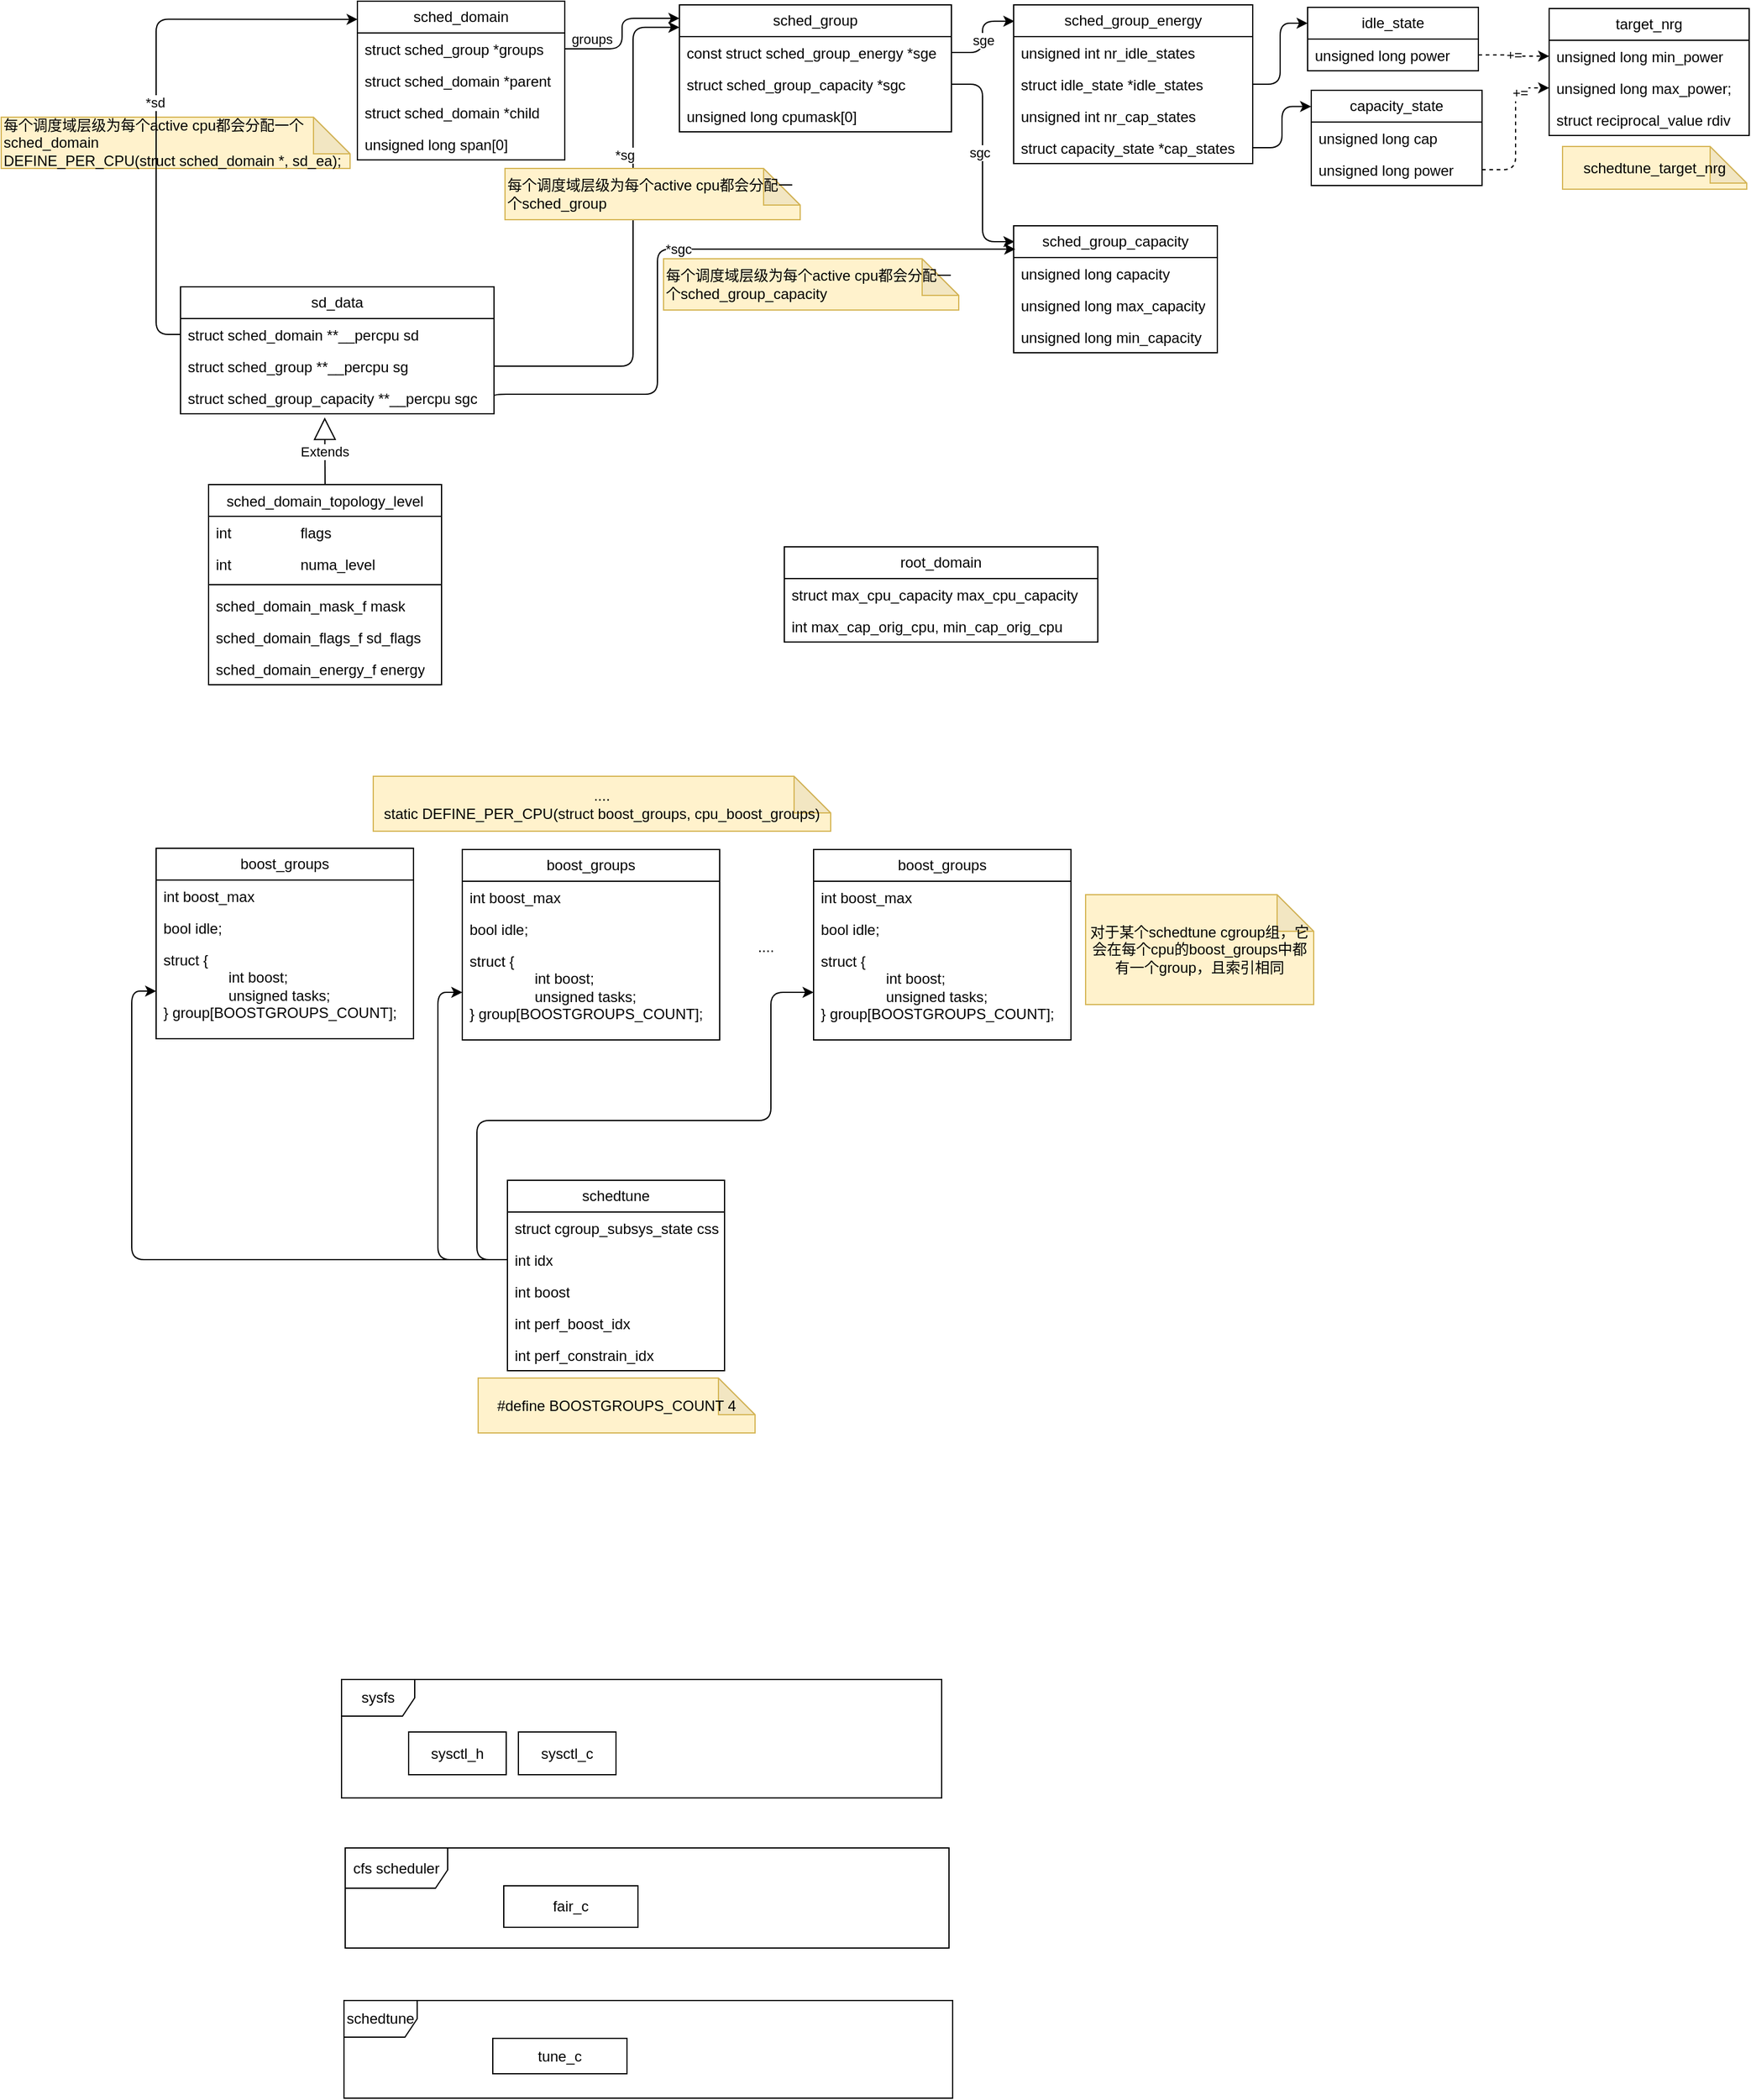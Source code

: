 <mxfile version="24.2.2" type="github">
  <diagram name="第 1 页" id="01agbYeh8jdvlxJhbr0P">
    <mxGraphModel dx="1475" dy="871" grid="0" gridSize="10" guides="0" tooltips="1" connect="1" arrows="1" fold="1" page="0" pageScale="1" pageWidth="827" pageHeight="1169" math="0" shadow="0">
      <root>
        <mxCell id="0" />
        <mxCell id="1" parent="0" />
        <mxCell id="DIjDcMSTwJ1lfGA5DYHn-1" value="target_nrg" style="swimlane;fontStyle=0;childLayout=stackLayout;horizontal=1;startSize=26;fillColor=none;horizontalStack=0;resizeParent=1;resizeParentMax=0;resizeLast=0;collapsible=1;marginBottom=0;whiteSpace=wrap;html=1;" parent="1" vertex="1">
          <mxGeometry x="1111" y="-103" width="164" height="104" as="geometry" />
        </mxCell>
        <mxCell id="DIjDcMSTwJ1lfGA5DYHn-2" value="unsigned long min_power" style="text;strokeColor=none;fillColor=none;align=left;verticalAlign=top;spacingLeft=4;spacingRight=4;overflow=hidden;rotatable=0;points=[[0,0.5],[1,0.5]];portConstraint=eastwest;whiteSpace=wrap;html=1;" parent="DIjDcMSTwJ1lfGA5DYHn-1" vertex="1">
          <mxGeometry y="26" width="164" height="26" as="geometry" />
        </mxCell>
        <mxCell id="DIjDcMSTwJ1lfGA5DYHn-3" value="unsigned long max_power;" style="text;strokeColor=none;fillColor=none;align=left;verticalAlign=top;spacingLeft=4;spacingRight=4;overflow=hidden;rotatable=0;points=[[0,0.5],[1,0.5]];portConstraint=eastwest;whiteSpace=wrap;html=1;" parent="DIjDcMSTwJ1lfGA5DYHn-1" vertex="1">
          <mxGeometry y="52" width="164" height="26" as="geometry" />
        </mxCell>
        <mxCell id="DIjDcMSTwJ1lfGA5DYHn-4" value="struct reciprocal_value rdiv" style="text;strokeColor=none;fillColor=none;align=left;verticalAlign=top;spacingLeft=4;spacingRight=4;overflow=hidden;rotatable=0;points=[[0,0.5],[1,0.5]];portConstraint=eastwest;whiteSpace=wrap;html=1;" parent="DIjDcMSTwJ1lfGA5DYHn-1" vertex="1">
          <mxGeometry y="78" width="164" height="26" as="geometry" />
        </mxCell>
        <mxCell id="DIjDcMSTwJ1lfGA5DYHn-5" value="sched_domain" style="swimlane;fontStyle=0;childLayout=stackLayout;horizontal=1;startSize=26;fillColor=none;horizontalStack=0;resizeParent=1;resizeParentMax=0;resizeLast=0;collapsible=1;marginBottom=0;whiteSpace=wrap;html=1;" parent="1" vertex="1">
          <mxGeometry x="134" y="-109" width="170" height="130" as="geometry" />
        </mxCell>
        <mxCell id="DIjDcMSTwJ1lfGA5DYHn-6" value="struct sched_group *groups" style="text;strokeColor=none;fillColor=none;align=left;verticalAlign=top;spacingLeft=4;spacingRight=4;overflow=hidden;rotatable=0;points=[[0,0.5],[1,0.5]];portConstraint=eastwest;whiteSpace=wrap;html=1;" parent="DIjDcMSTwJ1lfGA5DYHn-5" vertex="1">
          <mxGeometry y="26" width="170" height="26" as="geometry" />
        </mxCell>
        <mxCell id="DIjDcMSTwJ1lfGA5DYHn-7" value="struct sched_domain *parent" style="text;strokeColor=none;fillColor=none;align=left;verticalAlign=top;spacingLeft=4;spacingRight=4;overflow=hidden;rotatable=0;points=[[0,0.5],[1,0.5]];portConstraint=eastwest;whiteSpace=wrap;html=1;" parent="DIjDcMSTwJ1lfGA5DYHn-5" vertex="1">
          <mxGeometry y="52" width="170" height="26" as="geometry" />
        </mxCell>
        <mxCell id="VDW7BR7wvnO6Wit2rarF-36" value="struct sched_domain *child" style="text;strokeColor=none;fillColor=none;align=left;verticalAlign=top;spacingLeft=4;spacingRight=4;overflow=hidden;rotatable=0;points=[[0,0.5],[1,0.5]];portConstraint=eastwest;whiteSpace=wrap;html=1;" parent="DIjDcMSTwJ1lfGA5DYHn-5" vertex="1">
          <mxGeometry y="78" width="170" height="26" as="geometry" />
        </mxCell>
        <mxCell id="DIjDcMSTwJ1lfGA5DYHn-8" value="unsigned long span[0]" style="text;strokeColor=none;fillColor=none;align=left;verticalAlign=top;spacingLeft=4;spacingRight=4;overflow=hidden;rotatable=0;points=[[0,0.5],[1,0.5]];portConstraint=eastwest;whiteSpace=wrap;html=1;" parent="DIjDcMSTwJ1lfGA5DYHn-5" vertex="1">
          <mxGeometry y="104" width="170" height="26" as="geometry" />
        </mxCell>
        <mxCell id="DIjDcMSTwJ1lfGA5DYHn-9" value="sched_group" style="swimlane;fontStyle=0;childLayout=stackLayout;horizontal=1;startSize=26;fillColor=none;horizontalStack=0;resizeParent=1;resizeParentMax=0;resizeLast=0;collapsible=1;marginBottom=0;whiteSpace=wrap;html=1;" parent="1" vertex="1">
          <mxGeometry x="398" y="-106" width="223" height="104" as="geometry" />
        </mxCell>
        <mxCell id="DIjDcMSTwJ1lfGA5DYHn-10" value="const struct sched_group_energy *sge" style="text;strokeColor=none;fillColor=none;align=left;verticalAlign=top;spacingLeft=4;spacingRight=4;overflow=hidden;rotatable=0;points=[[0,0.5],[1,0.5]];portConstraint=eastwest;whiteSpace=wrap;html=1;" parent="DIjDcMSTwJ1lfGA5DYHn-9" vertex="1">
          <mxGeometry y="26" width="223" height="26" as="geometry" />
        </mxCell>
        <mxCell id="DIjDcMSTwJ1lfGA5DYHn-11" value="struct sched_group_capacity *sgc" style="text;strokeColor=none;fillColor=none;align=left;verticalAlign=top;spacingLeft=4;spacingRight=4;overflow=hidden;rotatable=0;points=[[0,0.5],[1,0.5]];portConstraint=eastwest;whiteSpace=wrap;html=1;" parent="DIjDcMSTwJ1lfGA5DYHn-9" vertex="1">
          <mxGeometry y="52" width="223" height="26" as="geometry" />
        </mxCell>
        <mxCell id="DIjDcMSTwJ1lfGA5DYHn-12" value="unsigned long cpumask[0]" style="text;strokeColor=none;fillColor=none;align=left;verticalAlign=top;spacingLeft=4;spacingRight=4;overflow=hidden;rotatable=0;points=[[0,0.5],[1,0.5]];portConstraint=eastwest;whiteSpace=wrap;html=1;" parent="DIjDcMSTwJ1lfGA5DYHn-9" vertex="1">
          <mxGeometry y="78" width="223" height="26" as="geometry" />
        </mxCell>
        <mxCell id="DIjDcMSTwJ1lfGA5DYHn-13" style="edgeStyle=orthogonalEdgeStyle;rounded=1;orthogonalLoop=1;jettySize=auto;html=1;entryX=0;entryY=0.106;entryDx=0;entryDy=0;entryPerimeter=0;curved=0;" parent="1" source="DIjDcMSTwJ1lfGA5DYHn-6" target="DIjDcMSTwJ1lfGA5DYHn-9" edge="1">
          <mxGeometry relative="1" as="geometry">
            <mxPoint x="380" y="-22" as="targetPoint" />
          </mxGeometry>
        </mxCell>
        <mxCell id="DIjDcMSTwJ1lfGA5DYHn-14" value="groups" style="edgeLabel;html=1;align=center;verticalAlign=middle;resizable=0;points=[];" parent="DIjDcMSTwJ1lfGA5DYHn-13" vertex="1" connectable="0">
          <mxGeometry x="-0.268" y="2" relative="1" as="geometry">
            <mxPoint x="-22" y="-6" as="offset" />
          </mxGeometry>
        </mxCell>
        <mxCell id="DIjDcMSTwJ1lfGA5DYHn-15" value="boost_groups" style="swimlane;fontStyle=0;childLayout=stackLayout;horizontal=1;startSize=26;fillColor=none;horizontalStack=0;resizeParent=1;resizeParentMax=0;resizeLast=0;collapsible=1;marginBottom=0;whiteSpace=wrap;html=1;" parent="1" vertex="1">
          <mxGeometry x="-31" y="585" width="211" height="156" as="geometry" />
        </mxCell>
        <mxCell id="DIjDcMSTwJ1lfGA5DYHn-16" value="int boost_max" style="text;strokeColor=none;fillColor=none;align=left;verticalAlign=top;spacingLeft=4;spacingRight=4;overflow=hidden;rotatable=0;points=[[0,0.5],[1,0.5]];portConstraint=eastwest;whiteSpace=wrap;html=1;" parent="DIjDcMSTwJ1lfGA5DYHn-15" vertex="1">
          <mxGeometry y="26" width="211" height="26" as="geometry" />
        </mxCell>
        <mxCell id="DIjDcMSTwJ1lfGA5DYHn-17" value="bool idle;" style="text;strokeColor=none;fillColor=none;align=left;verticalAlign=top;spacingLeft=4;spacingRight=4;overflow=hidden;rotatable=0;points=[[0,0.5],[1,0.5]];portConstraint=eastwest;whiteSpace=wrap;html=1;" parent="DIjDcMSTwJ1lfGA5DYHn-15" vertex="1">
          <mxGeometry y="52" width="211" height="26" as="geometry" />
        </mxCell>
        <mxCell id="DIjDcMSTwJ1lfGA5DYHn-18" value="&lt;div&gt;struct {&lt;/div&gt;&lt;div&gt;&lt;span style=&quot;background-color: initial;&quot;&gt;&amp;nbsp; &amp;nbsp; &amp;nbsp; &amp;nbsp; &amp;nbsp; &amp;nbsp; &amp;nbsp; &amp;nbsp; int boost;&lt;/span&gt;&lt;br&gt;&lt;/div&gt;&lt;div&gt;&lt;span style=&quot;background-color: initial;&quot;&gt;&amp;nbsp; &amp;nbsp; &amp;nbsp; &amp;nbsp; &amp;nbsp; &amp;nbsp; &amp;nbsp; &amp;nbsp; unsigned tasks;&lt;/span&gt;&lt;/div&gt;&lt;div&gt;&lt;span style=&quot;background-color: initial;&quot;&gt;} group[BOOSTGROUPS_COUNT];&lt;/span&gt;&lt;/div&gt;" style="text;strokeColor=none;fillColor=none;align=left;verticalAlign=top;spacingLeft=4;spacingRight=4;overflow=hidden;rotatable=0;points=[[0,0.5],[1,0.5]];portConstraint=eastwest;whiteSpace=wrap;html=1;" parent="DIjDcMSTwJ1lfGA5DYHn-15" vertex="1">
          <mxGeometry y="78" width="211" height="78" as="geometry" />
        </mxCell>
        <mxCell id="DIjDcMSTwJ1lfGA5DYHn-24" value="schedtune" style="swimlane;fontStyle=0;childLayout=stackLayout;horizontal=1;startSize=26;fillColor=none;horizontalStack=0;resizeParent=1;resizeParentMax=0;resizeLast=0;collapsible=1;marginBottom=0;whiteSpace=wrap;html=1;" parent="1" vertex="1">
          <mxGeometry x="257" y="857" width="178" height="156" as="geometry" />
        </mxCell>
        <mxCell id="DIjDcMSTwJ1lfGA5DYHn-25" value="struct cgroup_subsys_state css" style="text;strokeColor=none;fillColor=none;align=left;verticalAlign=top;spacingLeft=4;spacingRight=4;overflow=hidden;rotatable=0;points=[[0,0.5],[1,0.5]];portConstraint=eastwest;whiteSpace=wrap;html=1;" parent="DIjDcMSTwJ1lfGA5DYHn-24" vertex="1">
          <mxGeometry y="26" width="178" height="26" as="geometry" />
        </mxCell>
        <mxCell id="DIjDcMSTwJ1lfGA5DYHn-26" value="int idx" style="text;strokeColor=none;fillColor=none;align=left;verticalAlign=top;spacingLeft=4;spacingRight=4;overflow=hidden;rotatable=0;points=[[0,0.5],[1,0.5]];portConstraint=eastwest;whiteSpace=wrap;html=1;" parent="DIjDcMSTwJ1lfGA5DYHn-24" vertex="1">
          <mxGeometry y="52" width="178" height="26" as="geometry" />
        </mxCell>
        <mxCell id="DIjDcMSTwJ1lfGA5DYHn-27" value="int boost" style="text;strokeColor=none;fillColor=none;align=left;verticalAlign=top;spacingLeft=4;spacingRight=4;overflow=hidden;rotatable=0;points=[[0,0.5],[1,0.5]];portConstraint=eastwest;whiteSpace=wrap;html=1;" parent="DIjDcMSTwJ1lfGA5DYHn-24" vertex="1">
          <mxGeometry y="78" width="178" height="26" as="geometry" />
        </mxCell>
        <mxCell id="DIjDcMSTwJ1lfGA5DYHn-28" value="int perf_boost_idx" style="text;strokeColor=none;fillColor=none;align=left;verticalAlign=top;spacingLeft=4;spacingRight=4;overflow=hidden;rotatable=0;points=[[0,0.5],[1,0.5]];portConstraint=eastwest;whiteSpace=wrap;html=1;" parent="DIjDcMSTwJ1lfGA5DYHn-24" vertex="1">
          <mxGeometry y="104" width="178" height="26" as="geometry" />
        </mxCell>
        <mxCell id="DIjDcMSTwJ1lfGA5DYHn-29" value="int perf_constrain_idx" style="text;strokeColor=none;fillColor=none;align=left;verticalAlign=top;spacingLeft=4;spacingRight=4;overflow=hidden;rotatable=0;points=[[0,0.5],[1,0.5]];portConstraint=eastwest;whiteSpace=wrap;html=1;" parent="DIjDcMSTwJ1lfGA5DYHn-24" vertex="1">
          <mxGeometry y="130" width="178" height="26" as="geometry" />
        </mxCell>
        <mxCell id="DIjDcMSTwJ1lfGA5DYHn-30" value="&lt;div&gt;....&lt;/div&gt;static DEFINE_PER_CPU(struct boost_groups, cpu_boost_groups)" style="shape=note;whiteSpace=wrap;html=1;backgroundOutline=1;darkOpacity=0.05;fillColor=#fff2cc;strokeColor=#d6b656;" parent="1" vertex="1">
          <mxGeometry x="147" y="526" width="375" height="45" as="geometry" />
        </mxCell>
        <mxCell id="VDW7BR7wvnO6Wit2rarF-1" value="schedtune_target_nrg" style="shape=note;whiteSpace=wrap;html=1;backgroundOutline=1;darkOpacity=0.05;fillColor=#fff2cc;strokeColor=#d6b656;" parent="1" vertex="1">
          <mxGeometry x="1122" y="10" width="151" height="35" as="geometry" />
        </mxCell>
        <mxCell id="VDW7BR7wvnO6Wit2rarF-11" value="sched_group_capacity" style="swimlane;fontStyle=0;childLayout=stackLayout;horizontal=1;startSize=26;fillColor=none;horizontalStack=0;resizeParent=1;resizeParentMax=0;resizeLast=0;collapsible=1;marginBottom=0;whiteSpace=wrap;html=1;" parent="1" vertex="1">
          <mxGeometry x="672" y="75" width="167" height="104" as="geometry" />
        </mxCell>
        <mxCell id="VDW7BR7wvnO6Wit2rarF-12" value="unsigned long capacity" style="text;strokeColor=none;fillColor=none;align=left;verticalAlign=top;spacingLeft=4;spacingRight=4;overflow=hidden;rotatable=0;points=[[0,0.5],[1,0.5]];portConstraint=eastwest;whiteSpace=wrap;html=1;" parent="VDW7BR7wvnO6Wit2rarF-11" vertex="1">
          <mxGeometry y="26" width="167" height="26" as="geometry" />
        </mxCell>
        <mxCell id="VDW7BR7wvnO6Wit2rarF-13" value="unsigned long max_capacity" style="text;strokeColor=none;fillColor=none;align=left;verticalAlign=top;spacingLeft=4;spacingRight=4;overflow=hidden;rotatable=0;points=[[0,0.5],[1,0.5]];portConstraint=eastwest;whiteSpace=wrap;html=1;" parent="VDW7BR7wvnO6Wit2rarF-11" vertex="1">
          <mxGeometry y="52" width="167" height="26" as="geometry" />
        </mxCell>
        <mxCell id="VDW7BR7wvnO6Wit2rarF-14" value="unsigned long min_capacity" style="text;strokeColor=none;fillColor=none;align=left;verticalAlign=top;spacingLeft=4;spacingRight=4;overflow=hidden;rotatable=0;points=[[0,0.5],[1,0.5]];portConstraint=eastwest;whiteSpace=wrap;html=1;" parent="VDW7BR7wvnO6Wit2rarF-11" vertex="1">
          <mxGeometry y="78" width="167" height="26" as="geometry" />
        </mxCell>
        <mxCell id="VDW7BR7wvnO6Wit2rarF-16" style="edgeStyle=orthogonalEdgeStyle;rounded=1;orthogonalLoop=1;jettySize=auto;html=1;entryX=0.004;entryY=0.125;entryDx=0;entryDy=0;entryPerimeter=0;exitX=1;exitY=0.5;exitDx=0;exitDy=0;curved=0;" parent="1" source="DIjDcMSTwJ1lfGA5DYHn-11" target="VDW7BR7wvnO6Wit2rarF-11" edge="1">
          <mxGeometry relative="1" as="geometry" />
        </mxCell>
        <mxCell id="VDW7BR7wvnO6Wit2rarF-17" value="sgc" style="edgeLabel;html=1;align=center;verticalAlign=middle;resizable=0;points=[];" parent="VDW7BR7wvnO6Wit2rarF-16" vertex="1" connectable="0">
          <mxGeometry x="-0.1" y="-2" relative="1" as="geometry">
            <mxPoint x="-1" as="offset" />
          </mxGeometry>
        </mxCell>
        <mxCell id="VDW7BR7wvnO6Wit2rarF-18" value="sched_group_energy" style="swimlane;fontStyle=0;childLayout=stackLayout;horizontal=1;startSize=26;fillColor=none;horizontalStack=0;resizeParent=1;resizeParentMax=0;resizeLast=0;collapsible=1;marginBottom=0;whiteSpace=wrap;html=1;" parent="1" vertex="1">
          <mxGeometry x="672" y="-106" width="196" height="130" as="geometry" />
        </mxCell>
        <mxCell id="VDW7BR7wvnO6Wit2rarF-19" value="unsigned int nr_idle_states" style="text;strokeColor=none;fillColor=none;align=left;verticalAlign=top;spacingLeft=4;spacingRight=4;overflow=hidden;rotatable=0;points=[[0,0.5],[1,0.5]];portConstraint=eastwest;whiteSpace=wrap;html=1;" parent="VDW7BR7wvnO6Wit2rarF-18" vertex="1">
          <mxGeometry y="26" width="196" height="26" as="geometry" />
        </mxCell>
        <mxCell id="VDW7BR7wvnO6Wit2rarF-20" value="struct idle_state *idle_states" style="text;strokeColor=none;fillColor=none;align=left;verticalAlign=top;spacingLeft=4;spacingRight=4;overflow=hidden;rotatable=0;points=[[0,0.5],[1,0.5]];portConstraint=eastwest;whiteSpace=wrap;html=1;" parent="VDW7BR7wvnO6Wit2rarF-18" vertex="1">
          <mxGeometry y="52" width="196" height="26" as="geometry" />
        </mxCell>
        <mxCell id="VDW7BR7wvnO6Wit2rarF-21" value="unsigned int nr_cap_states" style="text;strokeColor=none;fillColor=none;align=left;verticalAlign=top;spacingLeft=4;spacingRight=4;overflow=hidden;rotatable=0;points=[[0,0.5],[1,0.5]];portConstraint=eastwest;whiteSpace=wrap;html=1;" parent="VDW7BR7wvnO6Wit2rarF-18" vertex="1">
          <mxGeometry y="78" width="196" height="26" as="geometry" />
        </mxCell>
        <mxCell id="VDW7BR7wvnO6Wit2rarF-22" value="struct capacity_state *cap_states" style="text;strokeColor=none;fillColor=none;align=left;verticalAlign=top;spacingLeft=4;spacingRight=4;overflow=hidden;rotatable=0;points=[[0,0.5],[1,0.5]];portConstraint=eastwest;whiteSpace=wrap;html=1;" parent="VDW7BR7wvnO6Wit2rarF-18" vertex="1">
          <mxGeometry y="104" width="196" height="26" as="geometry" />
        </mxCell>
        <mxCell id="VDW7BR7wvnO6Wit2rarF-23" style="edgeStyle=orthogonalEdgeStyle;rounded=1;orthogonalLoop=1;jettySize=auto;html=1;entryX=0.003;entryY=0.103;entryDx=0;entryDy=0;entryPerimeter=0;curved=0;" parent="1" source="DIjDcMSTwJ1lfGA5DYHn-10" target="VDW7BR7wvnO6Wit2rarF-18" edge="1">
          <mxGeometry relative="1" as="geometry" />
        </mxCell>
        <mxCell id="VDW7BR7wvnO6Wit2rarF-24" value="sge" style="edgeLabel;html=1;align=center;verticalAlign=middle;resizable=0;points=[];" parent="VDW7BR7wvnO6Wit2rarF-23" vertex="1" connectable="0">
          <mxGeometry x="-0.063" relative="1" as="geometry">
            <mxPoint as="offset" />
          </mxGeometry>
        </mxCell>
        <mxCell id="VDW7BR7wvnO6Wit2rarF-25" value="idle_state" style="swimlane;fontStyle=0;childLayout=stackLayout;horizontal=1;startSize=26;fillColor=none;horizontalStack=0;resizeParent=1;resizeParentMax=0;resizeLast=0;collapsible=1;marginBottom=0;whiteSpace=wrap;html=1;" parent="1" vertex="1">
          <mxGeometry x="913" y="-104" width="140" height="52" as="geometry" />
        </mxCell>
        <mxCell id="VDW7BR7wvnO6Wit2rarF-26" value="unsigned long power" style="text;strokeColor=none;fillColor=none;align=left;verticalAlign=top;spacingLeft=4;spacingRight=4;overflow=hidden;rotatable=0;points=[[0,0.5],[1,0.5]];portConstraint=eastwest;whiteSpace=wrap;html=1;" parent="VDW7BR7wvnO6Wit2rarF-25" vertex="1">
          <mxGeometry y="26" width="140" height="26" as="geometry" />
        </mxCell>
        <mxCell id="VDW7BR7wvnO6Wit2rarF-29" style="edgeStyle=orthogonalEdgeStyle;rounded=1;orthogonalLoop=1;jettySize=auto;html=1;entryX=0;entryY=0.25;entryDx=0;entryDy=0;curved=0;" parent="1" source="VDW7BR7wvnO6Wit2rarF-20" target="VDW7BR7wvnO6Wit2rarF-25" edge="1">
          <mxGeometry relative="1" as="geometry" />
        </mxCell>
        <mxCell id="VDW7BR7wvnO6Wit2rarF-30" value="capacity_state" style="swimlane;fontStyle=0;childLayout=stackLayout;horizontal=1;startSize=26;fillColor=none;horizontalStack=0;resizeParent=1;resizeParentMax=0;resizeLast=0;collapsible=1;marginBottom=0;whiteSpace=wrap;html=1;" parent="1" vertex="1">
          <mxGeometry x="916" y="-36" width="140" height="78" as="geometry" />
        </mxCell>
        <mxCell id="VDW7BR7wvnO6Wit2rarF-31" value="unsigned long cap" style="text;strokeColor=none;fillColor=none;align=left;verticalAlign=top;spacingLeft=4;spacingRight=4;overflow=hidden;rotatable=0;points=[[0,0.5],[1,0.5]];portConstraint=eastwest;whiteSpace=wrap;html=1;" parent="VDW7BR7wvnO6Wit2rarF-30" vertex="1">
          <mxGeometry y="26" width="140" height="26" as="geometry" />
        </mxCell>
        <mxCell id="VDW7BR7wvnO6Wit2rarF-32" value="unsigned long power" style="text;strokeColor=none;fillColor=none;align=left;verticalAlign=top;spacingLeft=4;spacingRight=4;overflow=hidden;rotatable=0;points=[[0,0.5],[1,0.5]];portConstraint=eastwest;whiteSpace=wrap;html=1;" parent="VDW7BR7wvnO6Wit2rarF-30" vertex="1">
          <mxGeometry y="52" width="140" height="26" as="geometry" />
        </mxCell>
        <mxCell id="VDW7BR7wvnO6Wit2rarF-34" style="edgeStyle=orthogonalEdgeStyle;rounded=1;orthogonalLoop=1;jettySize=auto;html=1;entryX=-0.001;entryY=0.17;entryDx=0;entryDy=0;entryPerimeter=0;curved=0;" parent="1" source="VDW7BR7wvnO6Wit2rarF-22" target="VDW7BR7wvnO6Wit2rarF-30" edge="1">
          <mxGeometry relative="1" as="geometry" />
        </mxCell>
        <mxCell id="VDW7BR7wvnO6Wit2rarF-37" value="&lt;div&gt;每个调度域层级为每个active cpu都会分配一个sched_domain&lt;/div&gt;DEFINE_PER_CPU(struct sched_domain *, sd_ea);" style="shape=note;whiteSpace=wrap;html=1;backgroundOutline=1;darkOpacity=0.05;fillColor=#fff2cc;strokeColor=#d6b656;align=left;" parent="1" vertex="1">
          <mxGeometry x="-158" y="-14" width="286" height="42" as="geometry" />
        </mxCell>
        <mxCell id="VDW7BR7wvnO6Wit2rarF-54" style="edgeStyle=orthogonalEdgeStyle;rounded=1;orthogonalLoop=1;jettySize=auto;html=1;entryX=0;entryY=0.5;entryDx=0;entryDy=0;curved=0;dashed=1;" parent="1" source="VDW7BR7wvnO6Wit2rarF-26" target="DIjDcMSTwJ1lfGA5DYHn-2" edge="1">
          <mxGeometry relative="1" as="geometry" />
        </mxCell>
        <mxCell id="VDW7BR7wvnO6Wit2rarF-56" value="+=" style="edgeLabel;html=1;align=center;verticalAlign=middle;resizable=0;points=[];" parent="VDW7BR7wvnO6Wit2rarF-54" vertex="1" connectable="0">
          <mxGeometry x="-0.027" relative="1" as="geometry">
            <mxPoint as="offset" />
          </mxGeometry>
        </mxCell>
        <mxCell id="VDW7BR7wvnO6Wit2rarF-55" style="edgeStyle=orthogonalEdgeStyle;rounded=1;orthogonalLoop=1;jettySize=auto;html=1;entryX=0;entryY=0.5;entryDx=0;entryDy=0;curved=0;dashed=1;" parent="1" source="VDW7BR7wvnO6Wit2rarF-32" target="DIjDcMSTwJ1lfGA5DYHn-3" edge="1">
          <mxGeometry relative="1" as="geometry" />
        </mxCell>
        <mxCell id="VDW7BR7wvnO6Wit2rarF-57" value="+=" style="edgeLabel;html=1;align=center;verticalAlign=middle;resizable=0;points=[];" parent="VDW7BR7wvnO6Wit2rarF-55" vertex="1" connectable="0">
          <mxGeometry x="0.481" y="-3" relative="1" as="geometry">
            <mxPoint as="offset" />
          </mxGeometry>
        </mxCell>
        <mxCell id="XPc6dLiuJMic1bVL03bc-5" value="sd_data" style="swimlane;fontStyle=0;childLayout=stackLayout;horizontal=1;startSize=26;fillColor=none;horizontalStack=0;resizeParent=1;resizeParentMax=0;resizeLast=0;collapsible=1;marginBottom=0;whiteSpace=wrap;html=1;" parent="1" vertex="1">
          <mxGeometry x="-11" y="125" width="257" height="104" as="geometry" />
        </mxCell>
        <mxCell id="XPc6dLiuJMic1bVL03bc-6" value="struct sched_domain **__percpu sd" style="text;strokeColor=none;fillColor=none;align=left;verticalAlign=top;spacingLeft=4;spacingRight=4;overflow=hidden;rotatable=0;points=[[0,0.5],[1,0.5]];portConstraint=eastwest;whiteSpace=wrap;html=1;" parent="XPc6dLiuJMic1bVL03bc-5" vertex="1">
          <mxGeometry y="26" width="257" height="26" as="geometry" />
        </mxCell>
        <mxCell id="XPc6dLiuJMic1bVL03bc-7" value="struct sched_group **__percpu sg" style="text;strokeColor=none;fillColor=none;align=left;verticalAlign=top;spacingLeft=4;spacingRight=4;overflow=hidden;rotatable=0;points=[[0,0.5],[1,0.5]];portConstraint=eastwest;whiteSpace=wrap;html=1;" parent="XPc6dLiuJMic1bVL03bc-5" vertex="1">
          <mxGeometry y="52" width="257" height="26" as="geometry" />
        </mxCell>
        <mxCell id="XPc6dLiuJMic1bVL03bc-8" value="struct sched_group_capacity **__percpu sgc" style="text;strokeColor=none;fillColor=none;align=left;verticalAlign=top;spacingLeft=4;spacingRight=4;overflow=hidden;rotatable=0;points=[[0,0.5],[1,0.5]];portConstraint=eastwest;whiteSpace=wrap;html=1;" parent="XPc6dLiuJMic1bVL03bc-5" vertex="1">
          <mxGeometry y="78" width="257" height="26" as="geometry" />
        </mxCell>
        <mxCell id="XPc6dLiuJMic1bVL03bc-9" value="&lt;span style=&quot;font-weight: 400;&quot;&gt;sched_domain_topology_level&lt;/span&gt;" style="swimlane;fontStyle=1;align=center;verticalAlign=top;childLayout=stackLayout;horizontal=1;startSize=26;horizontalStack=0;resizeParent=1;resizeParentMax=0;resizeLast=0;collapsible=1;marginBottom=0;whiteSpace=wrap;html=1;" parent="1" vertex="1">
          <mxGeometry x="12" y="287" width="191" height="164" as="geometry" />
        </mxCell>
        <mxCell id="XPc6dLiuJMic1bVL03bc-10" value="int&amp;nbsp; &amp;nbsp; &amp;nbsp; &amp;nbsp; &amp;nbsp; &amp;nbsp; &amp;nbsp; &amp;nbsp; &amp;nbsp;flags" style="text;strokeColor=none;fillColor=none;align=left;verticalAlign=top;spacingLeft=4;spacingRight=4;overflow=hidden;rotatable=0;points=[[0,0.5],[1,0.5]];portConstraint=eastwest;whiteSpace=wrap;html=1;" parent="XPc6dLiuJMic1bVL03bc-9" vertex="1">
          <mxGeometry y="26" width="191" height="26" as="geometry" />
        </mxCell>
        <mxCell id="XPc6dLiuJMic1bVL03bc-14" value="int&amp;nbsp; &amp;nbsp; &amp;nbsp; &amp;nbsp; &amp;nbsp; &amp;nbsp; &amp;nbsp; &amp;nbsp; &amp;nbsp;numa_level" style="text;strokeColor=none;fillColor=none;align=left;verticalAlign=top;spacingLeft=4;spacingRight=4;overflow=hidden;rotatable=0;points=[[0,0.5],[1,0.5]];portConstraint=eastwest;whiteSpace=wrap;html=1;" parent="XPc6dLiuJMic1bVL03bc-9" vertex="1">
          <mxGeometry y="52" width="191" height="26" as="geometry" />
        </mxCell>
        <mxCell id="XPc6dLiuJMic1bVL03bc-11" value="" style="line;strokeWidth=1;fillColor=none;align=left;verticalAlign=middle;spacingTop=-1;spacingLeft=3;spacingRight=3;rotatable=0;labelPosition=right;points=[];portConstraint=eastwest;strokeColor=inherit;" parent="XPc6dLiuJMic1bVL03bc-9" vertex="1">
          <mxGeometry y="78" width="191" height="8" as="geometry" />
        </mxCell>
        <mxCell id="XPc6dLiuJMic1bVL03bc-12" value="sched_domain_mask_f mask" style="text;strokeColor=none;fillColor=none;align=left;verticalAlign=top;spacingLeft=4;spacingRight=4;overflow=hidden;rotatable=0;points=[[0,0.5],[1,0.5]];portConstraint=eastwest;whiteSpace=wrap;html=1;" parent="XPc6dLiuJMic1bVL03bc-9" vertex="1">
          <mxGeometry y="86" width="191" height="26" as="geometry" />
        </mxCell>
        <mxCell id="XPc6dLiuJMic1bVL03bc-13" value="sched_domain_flags_f sd_flags" style="text;strokeColor=none;fillColor=none;align=left;verticalAlign=top;spacingLeft=4;spacingRight=4;overflow=hidden;rotatable=0;points=[[0,0.5],[1,0.5]];portConstraint=eastwest;whiteSpace=wrap;html=1;" parent="XPc6dLiuJMic1bVL03bc-9" vertex="1">
          <mxGeometry y="112" width="191" height="26" as="geometry" />
        </mxCell>
        <mxCell id="XPc6dLiuJMic1bVL03bc-15" value="sched_domain_energy_f energy" style="text;strokeColor=none;fillColor=none;align=left;verticalAlign=top;spacingLeft=4;spacingRight=4;overflow=hidden;rotatable=0;points=[[0,0.5],[1,0.5]];portConstraint=eastwest;whiteSpace=wrap;html=1;" parent="XPc6dLiuJMic1bVL03bc-9" vertex="1">
          <mxGeometry y="138" width="191" height="26" as="geometry" />
        </mxCell>
        <mxCell id="XPc6dLiuJMic1bVL03bc-16" value="Extends" style="endArrow=block;endSize=16;endFill=0;html=1;rounded=0;exitX=0.5;exitY=0;exitDx=0;exitDy=0;entryX=0.46;entryY=1.115;entryDx=0;entryDy=0;entryPerimeter=0;" parent="1" source="XPc6dLiuJMic1bVL03bc-9" target="XPc6dLiuJMic1bVL03bc-8" edge="1">
          <mxGeometry width="160" relative="1" as="geometry">
            <mxPoint x="344" y="290" as="sourcePoint" />
            <mxPoint x="504" y="290" as="targetPoint" />
          </mxGeometry>
        </mxCell>
        <mxCell id="XPc6dLiuJMic1bVL03bc-17" style="edgeStyle=orthogonalEdgeStyle;rounded=1;orthogonalLoop=1;jettySize=auto;html=1;entryX=0.001;entryY=0.114;entryDx=0;entryDy=0;entryPerimeter=0;curved=0;exitX=0;exitY=0.5;exitDx=0;exitDy=0;" parent="1" source="XPc6dLiuJMic1bVL03bc-6" target="DIjDcMSTwJ1lfGA5DYHn-5" edge="1">
          <mxGeometry relative="1" as="geometry" />
        </mxCell>
        <mxCell id="XPc6dLiuJMic1bVL03bc-18" value="*sd" style="edgeLabel;html=1;align=center;verticalAlign=middle;resizable=0;points=[];" parent="XPc6dLiuJMic1bVL03bc-17" vertex="1" connectable="0">
          <mxGeometry x="-0.051" y="1" relative="1" as="geometry">
            <mxPoint as="offset" />
          </mxGeometry>
        </mxCell>
        <mxCell id="XPc6dLiuJMic1bVL03bc-20" style="edgeStyle=orthogonalEdgeStyle;rounded=1;orthogonalLoop=1;jettySize=auto;html=1;entryX=0;entryY=0.177;entryDx=0;entryDy=0;entryPerimeter=0;curved=0;" parent="1" source="XPc6dLiuJMic1bVL03bc-7" target="DIjDcMSTwJ1lfGA5DYHn-9" edge="1">
          <mxGeometry relative="1" as="geometry">
            <Array as="points">
              <mxPoint x="360" y="190" />
              <mxPoint x="360" y="-88" />
            </Array>
          </mxGeometry>
        </mxCell>
        <mxCell id="XPc6dLiuJMic1bVL03bc-21" value="*sg" style="edgeLabel;html=1;align=center;verticalAlign=middle;resizable=0;points=[];" parent="XPc6dLiuJMic1bVL03bc-20" vertex="1" connectable="0">
          <mxGeometry x="0.19" y="1" relative="1" as="geometry">
            <mxPoint x="-6" y="-32" as="offset" />
          </mxGeometry>
        </mxCell>
        <mxCell id="XPc6dLiuJMic1bVL03bc-22" style="edgeStyle=orthogonalEdgeStyle;rounded=1;orthogonalLoop=1;jettySize=auto;html=1;entryX=0.008;entryY=0.184;entryDx=0;entryDy=0;entryPerimeter=0;curved=0;exitX=1;exitY=0.5;exitDx=0;exitDy=0;" parent="1" source="XPc6dLiuJMic1bVL03bc-8" target="VDW7BR7wvnO6Wit2rarF-11" edge="1">
          <mxGeometry relative="1" as="geometry">
            <Array as="points">
              <mxPoint x="380" y="213" />
              <mxPoint x="380" y="94" />
            </Array>
          </mxGeometry>
        </mxCell>
        <mxCell id="XPc6dLiuJMic1bVL03bc-23" value="*sgc" style="edgeLabel;html=1;align=center;verticalAlign=middle;resizable=0;points=[];" parent="XPc6dLiuJMic1bVL03bc-22" vertex="1" connectable="0">
          <mxGeometry x="0.078" y="4" relative="1" as="geometry">
            <mxPoint x="-23" y="4" as="offset" />
          </mxGeometry>
        </mxCell>
        <mxCell id="XPc6dLiuJMic1bVL03bc-24" value="&lt;div&gt;每个调度域层级为每个active cpu都会分配一个sched_group&lt;/div&gt;" style="shape=note;whiteSpace=wrap;html=1;backgroundOutline=1;darkOpacity=0.05;fillColor=#fff2cc;strokeColor=#d6b656;align=left;" parent="1" vertex="1">
          <mxGeometry x="255" y="28" width="242" height="42" as="geometry" />
        </mxCell>
        <mxCell id="XPc6dLiuJMic1bVL03bc-25" value="&lt;div&gt;每个调度域层级为每个active cpu都会分配一个&lt;span style=&quot;text-align: center; background-color: initial;&quot;&gt;sched_group_capacity&lt;/span&gt;&lt;/div&gt;" style="shape=note;whiteSpace=wrap;html=1;backgroundOutline=1;darkOpacity=0.05;fillColor=#fff2cc;strokeColor=#d6b656;align=left;" parent="1" vertex="1">
          <mxGeometry x="385" y="102" width="242" height="42" as="geometry" />
        </mxCell>
        <mxCell id="XPc6dLiuJMic1bVL03bc-28" value="root_domain" style="swimlane;fontStyle=0;childLayout=stackLayout;horizontal=1;startSize=26;fillColor=none;horizontalStack=0;resizeParent=1;resizeParentMax=0;resizeLast=0;collapsible=1;marginBottom=0;whiteSpace=wrap;html=1;" parent="1" vertex="1">
          <mxGeometry x="484" y="338" width="257" height="78" as="geometry" />
        </mxCell>
        <mxCell id="XPc6dLiuJMic1bVL03bc-29" value="struct max_cpu_capacity max_cpu_capacity" style="text;strokeColor=none;fillColor=none;align=left;verticalAlign=top;spacingLeft=4;spacingRight=4;overflow=hidden;rotatable=0;points=[[0,0.5],[1,0.5]];portConstraint=eastwest;whiteSpace=wrap;html=1;" parent="XPc6dLiuJMic1bVL03bc-28" vertex="1">
          <mxGeometry y="26" width="257" height="26" as="geometry" />
        </mxCell>
        <mxCell id="XPc6dLiuJMic1bVL03bc-30" value="int max_cap_orig_cpu, min_cap_orig_cpu" style="text;strokeColor=none;fillColor=none;align=left;verticalAlign=top;spacingLeft=4;spacingRight=4;overflow=hidden;rotatable=0;points=[[0,0.5],[1,0.5]];portConstraint=eastwest;whiteSpace=wrap;html=1;" parent="XPc6dLiuJMic1bVL03bc-28" vertex="1">
          <mxGeometry y="52" width="257" height="26" as="geometry" />
        </mxCell>
        <mxCell id="_Hb8ZXm0ojiE5atUSY3U-1" value="boost_groups" style="swimlane;fontStyle=0;childLayout=stackLayout;horizontal=1;startSize=26;fillColor=none;horizontalStack=0;resizeParent=1;resizeParentMax=0;resizeLast=0;collapsible=1;marginBottom=0;whiteSpace=wrap;html=1;" vertex="1" parent="1">
          <mxGeometry x="220" y="586" width="211" height="156" as="geometry" />
        </mxCell>
        <mxCell id="_Hb8ZXm0ojiE5atUSY3U-2" value="int boost_max" style="text;strokeColor=none;fillColor=none;align=left;verticalAlign=top;spacingLeft=4;spacingRight=4;overflow=hidden;rotatable=0;points=[[0,0.5],[1,0.5]];portConstraint=eastwest;whiteSpace=wrap;html=1;" vertex="1" parent="_Hb8ZXm0ojiE5atUSY3U-1">
          <mxGeometry y="26" width="211" height="26" as="geometry" />
        </mxCell>
        <mxCell id="_Hb8ZXm0ojiE5atUSY3U-3" value="bool idle;" style="text;strokeColor=none;fillColor=none;align=left;verticalAlign=top;spacingLeft=4;spacingRight=4;overflow=hidden;rotatable=0;points=[[0,0.5],[1,0.5]];portConstraint=eastwest;whiteSpace=wrap;html=1;" vertex="1" parent="_Hb8ZXm0ojiE5atUSY3U-1">
          <mxGeometry y="52" width="211" height="26" as="geometry" />
        </mxCell>
        <mxCell id="_Hb8ZXm0ojiE5atUSY3U-4" value="&lt;div&gt;struct {&lt;/div&gt;&lt;div&gt;&lt;span style=&quot;background-color: initial;&quot;&gt;&amp;nbsp; &amp;nbsp; &amp;nbsp; &amp;nbsp; &amp;nbsp; &amp;nbsp; &amp;nbsp; &amp;nbsp; int boost;&lt;/span&gt;&lt;br&gt;&lt;/div&gt;&lt;div&gt;&lt;span style=&quot;background-color: initial;&quot;&gt;&amp;nbsp; &amp;nbsp; &amp;nbsp; &amp;nbsp; &amp;nbsp; &amp;nbsp; &amp;nbsp; &amp;nbsp; unsigned tasks;&lt;/span&gt;&lt;/div&gt;&lt;div&gt;&lt;span style=&quot;background-color: initial;&quot;&gt;} group[BOOSTGROUPS_COUNT];&lt;/span&gt;&lt;/div&gt;" style="text;strokeColor=none;fillColor=none;align=left;verticalAlign=top;spacingLeft=4;spacingRight=4;overflow=hidden;rotatable=0;points=[[0,0.5],[1,0.5]];portConstraint=eastwest;whiteSpace=wrap;html=1;" vertex="1" parent="_Hb8ZXm0ojiE5atUSY3U-1">
          <mxGeometry y="78" width="211" height="78" as="geometry" />
        </mxCell>
        <mxCell id="_Hb8ZXm0ojiE5atUSY3U-9" value="boost_groups" style="swimlane;fontStyle=0;childLayout=stackLayout;horizontal=1;startSize=26;fillColor=none;horizontalStack=0;resizeParent=1;resizeParentMax=0;resizeLast=0;collapsible=1;marginBottom=0;whiteSpace=wrap;html=1;" vertex="1" parent="1">
          <mxGeometry x="508" y="586" width="211" height="156" as="geometry" />
        </mxCell>
        <mxCell id="_Hb8ZXm0ojiE5atUSY3U-10" value="int boost_max" style="text;strokeColor=none;fillColor=none;align=left;verticalAlign=top;spacingLeft=4;spacingRight=4;overflow=hidden;rotatable=0;points=[[0,0.5],[1,0.5]];portConstraint=eastwest;whiteSpace=wrap;html=1;" vertex="1" parent="_Hb8ZXm0ojiE5atUSY3U-9">
          <mxGeometry y="26" width="211" height="26" as="geometry" />
        </mxCell>
        <mxCell id="_Hb8ZXm0ojiE5atUSY3U-11" value="bool idle;" style="text;strokeColor=none;fillColor=none;align=left;verticalAlign=top;spacingLeft=4;spacingRight=4;overflow=hidden;rotatable=0;points=[[0,0.5],[1,0.5]];portConstraint=eastwest;whiteSpace=wrap;html=1;" vertex="1" parent="_Hb8ZXm0ojiE5atUSY3U-9">
          <mxGeometry y="52" width="211" height="26" as="geometry" />
        </mxCell>
        <mxCell id="_Hb8ZXm0ojiE5atUSY3U-12" value="&lt;div&gt;struct {&lt;/div&gt;&lt;div&gt;&lt;span style=&quot;background-color: initial;&quot;&gt;&amp;nbsp; &amp;nbsp; &amp;nbsp; &amp;nbsp; &amp;nbsp; &amp;nbsp; &amp;nbsp; &amp;nbsp; int boost;&lt;/span&gt;&lt;br&gt;&lt;/div&gt;&lt;div&gt;&lt;span style=&quot;background-color: initial;&quot;&gt;&amp;nbsp; &amp;nbsp; &amp;nbsp; &amp;nbsp; &amp;nbsp; &amp;nbsp; &amp;nbsp; &amp;nbsp; unsigned tasks;&lt;/span&gt;&lt;/div&gt;&lt;div&gt;&lt;span style=&quot;background-color: initial;&quot;&gt;} group[BOOSTGROUPS_COUNT];&lt;/span&gt;&lt;/div&gt;" style="text;strokeColor=none;fillColor=none;align=left;verticalAlign=top;spacingLeft=4;spacingRight=4;overflow=hidden;rotatable=0;points=[[0,0.5],[1,0.5]];portConstraint=eastwest;whiteSpace=wrap;html=1;" vertex="1" parent="_Hb8ZXm0ojiE5atUSY3U-9">
          <mxGeometry y="78" width="211" height="78" as="geometry" />
        </mxCell>
        <mxCell id="_Hb8ZXm0ojiE5atUSY3U-14" value="&lt;div&gt;#define BOOSTGROUPS_COUNT 4&lt;br&gt;&lt;/div&gt;" style="shape=note;whiteSpace=wrap;html=1;backgroundOutline=1;darkOpacity=0.05;fillColor=#fff2cc;strokeColor=#d6b656;" vertex="1" parent="1">
          <mxGeometry x="233" y="1019" width="227" height="45" as="geometry" />
        </mxCell>
        <mxCell id="_Hb8ZXm0ojiE5atUSY3U-15" value="...." style="text;html=1;align=center;verticalAlign=middle;whiteSpace=wrap;rounded=0;" vertex="1" parent="1">
          <mxGeometry x="439" y="651" width="60" height="30" as="geometry" />
        </mxCell>
        <mxCell id="_Hb8ZXm0ojiE5atUSY3U-16" style="edgeStyle=orthogonalEdgeStyle;rounded=1;orthogonalLoop=1;jettySize=auto;html=1;entryX=0;entryY=0.5;entryDx=0;entryDy=0;curved=0;" edge="1" parent="1" source="DIjDcMSTwJ1lfGA5DYHn-26" target="DIjDcMSTwJ1lfGA5DYHn-18">
          <mxGeometry relative="1" as="geometry" />
        </mxCell>
        <mxCell id="_Hb8ZXm0ojiE5atUSY3U-18" style="edgeStyle=orthogonalEdgeStyle;rounded=1;orthogonalLoop=1;jettySize=auto;html=1;entryX=0;entryY=0.5;entryDx=0;entryDy=0;curved=0;exitX=0;exitY=0.5;exitDx=0;exitDy=0;" edge="1" parent="1" source="DIjDcMSTwJ1lfGA5DYHn-26" target="_Hb8ZXm0ojiE5atUSY3U-12">
          <mxGeometry relative="1" as="geometry">
            <Array as="points">
              <mxPoint x="232" y="922" />
              <mxPoint x="232" y="808" />
              <mxPoint x="473" y="808" />
              <mxPoint x="473" y="703" />
            </Array>
          </mxGeometry>
        </mxCell>
        <mxCell id="_Hb8ZXm0ojiE5atUSY3U-20" style="edgeStyle=orthogonalEdgeStyle;rounded=1;orthogonalLoop=1;jettySize=auto;html=1;entryX=0;entryY=0.5;entryDx=0;entryDy=0;curved=0;" edge="1" parent="1" source="DIjDcMSTwJ1lfGA5DYHn-26" target="_Hb8ZXm0ojiE5atUSY3U-4">
          <mxGeometry relative="1" as="geometry" />
        </mxCell>
        <mxCell id="_Hb8ZXm0ojiE5atUSY3U-28" value="sysctl_h" style="rounded=0;whiteSpace=wrap;html=1;" vertex="1" parent="1">
          <mxGeometry x="176" y="1309" width="80" height="35" as="geometry" />
        </mxCell>
        <mxCell id="_Hb8ZXm0ojiE5atUSY3U-31" value="sysfs" style="shape=umlFrame;whiteSpace=wrap;html=1;pointerEvents=0;" vertex="1" parent="1">
          <mxGeometry x="121" y="1266" width="492" height="97" as="geometry" />
        </mxCell>
        <mxCell id="_Hb8ZXm0ojiE5atUSY3U-34" value="tune_c" style="html=1;whiteSpace=wrap;" vertex="1" parent="1">
          <mxGeometry x="245" y="1560" width="110" height="29" as="geometry" />
        </mxCell>
        <mxCell id="_Hb8ZXm0ojiE5atUSY3U-35" value="schedtune" style="shape=umlFrame;whiteSpace=wrap;html=1;pointerEvents=0;" vertex="1" parent="1">
          <mxGeometry x="123" y="1529" width="499" height="80" as="geometry" />
        </mxCell>
        <mxCell id="_Hb8ZXm0ojiE5atUSY3U-36" value="sysctl_c" style="rounded=0;whiteSpace=wrap;html=1;" vertex="1" parent="1">
          <mxGeometry x="266" y="1309" width="80" height="35" as="geometry" />
        </mxCell>
        <mxCell id="_Hb8ZXm0ojiE5atUSY3U-37" value="cfs scheduler" style="shape=umlFrame;whiteSpace=wrap;html=1;pointerEvents=0;width=84;height=33;" vertex="1" parent="1">
          <mxGeometry x="124" y="1404" width="495" height="82" as="geometry" />
        </mxCell>
        <mxCell id="_Hb8ZXm0ojiE5atUSY3U-38" value="fair_c" style="html=1;whiteSpace=wrap;" vertex="1" parent="1">
          <mxGeometry x="254" y="1435" width="110" height="34" as="geometry" />
        </mxCell>
        <mxCell id="_Hb8ZXm0ojiE5atUSY3U-39" value="对于某个schedtune cgroup组，它会在每个cpu的boost_groups中都有一个group，且索引相同" style="shape=note;whiteSpace=wrap;html=1;backgroundOutline=1;darkOpacity=0.05;fillColor=#fff2cc;strokeColor=#d6b656;" vertex="1" parent="1">
          <mxGeometry x="731" y="623" width="187" height="90" as="geometry" />
        </mxCell>
      </root>
    </mxGraphModel>
  </diagram>
</mxfile>
